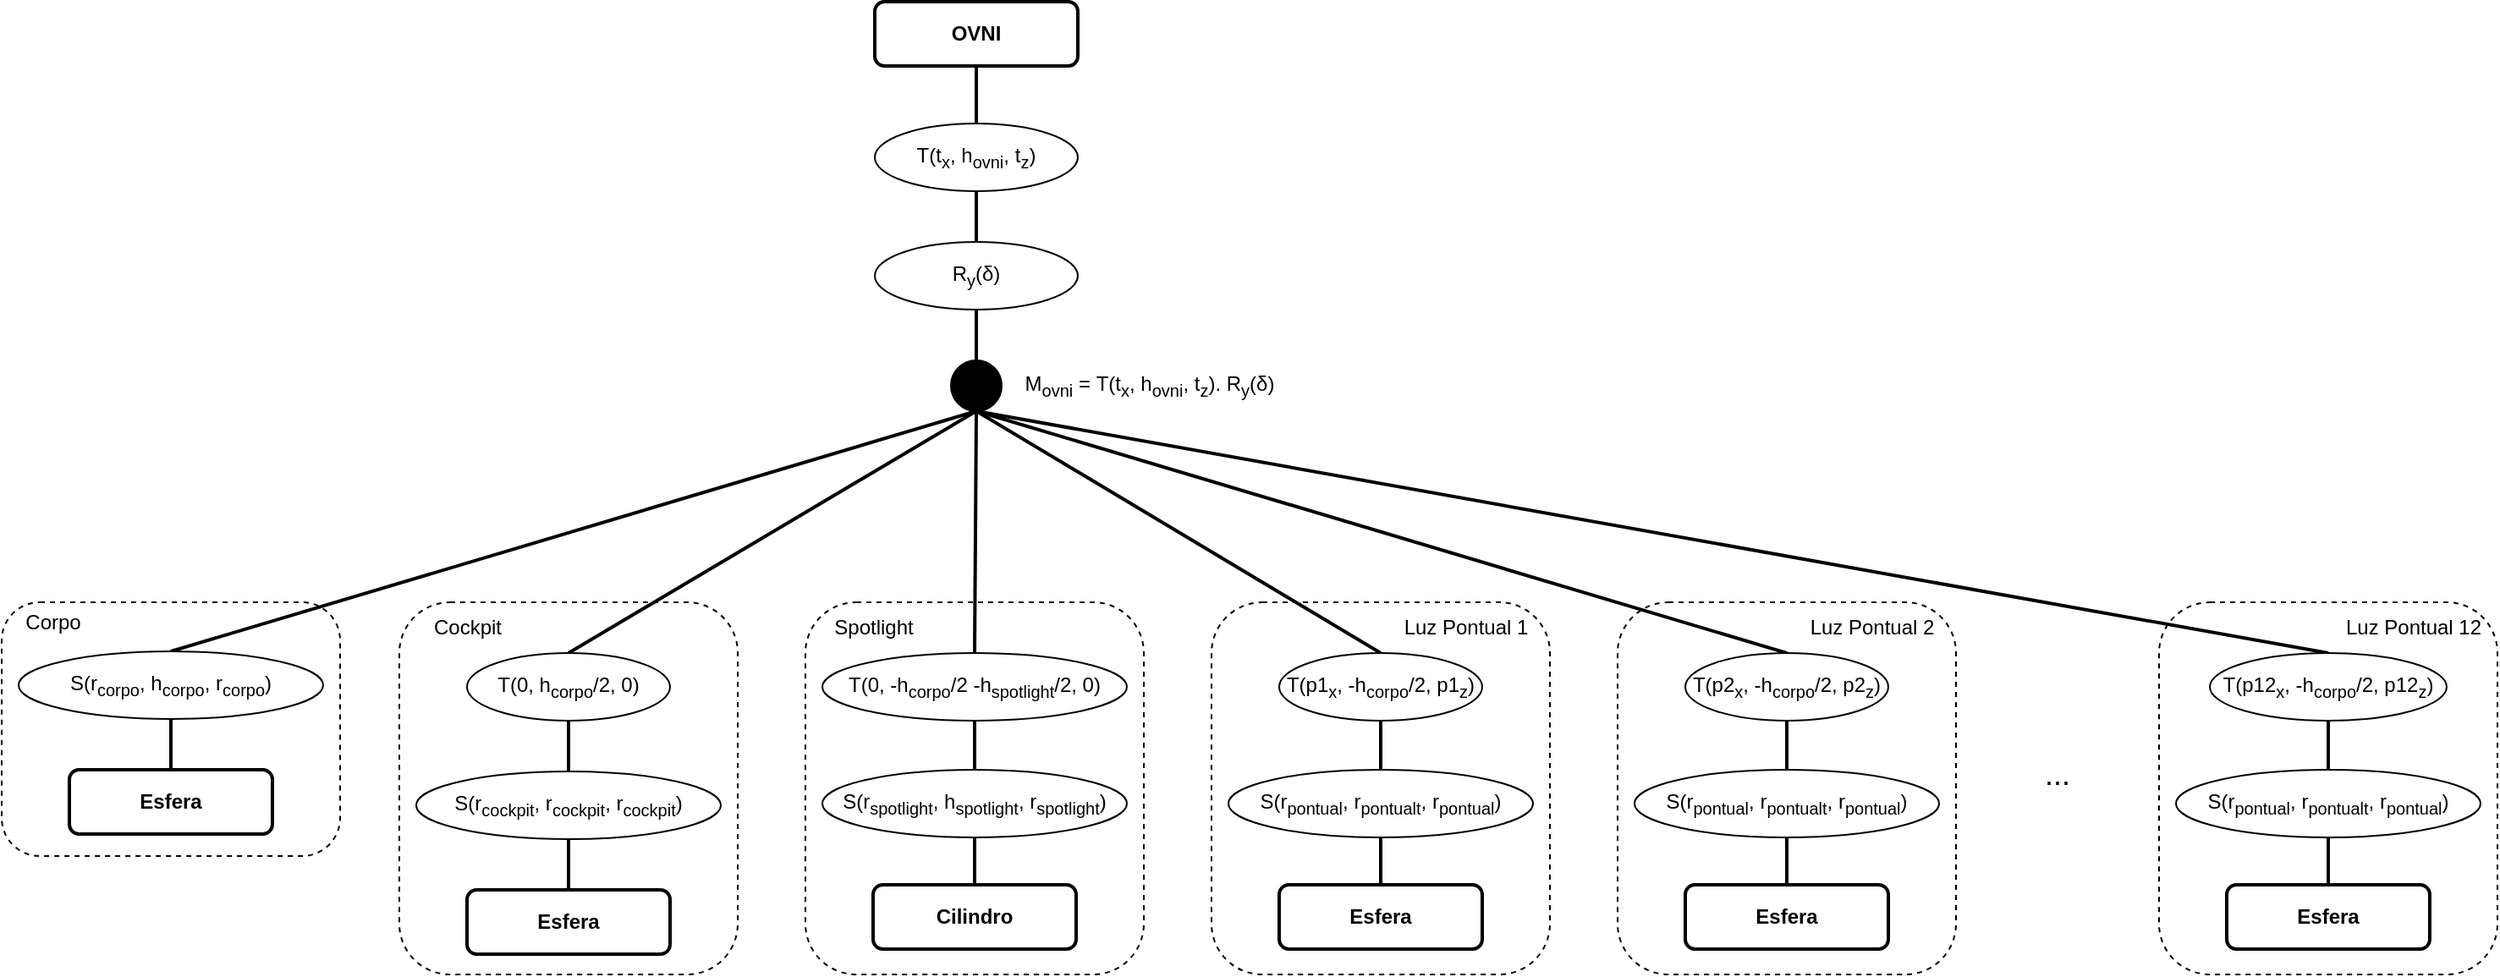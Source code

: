 <mxfile version="21.2.9" type="device">
  <diagram name="Página-1" id="EP1ih3ZwZTv_-YGRXuOE">
    <mxGraphModel dx="1963" dy="690" grid="1" gridSize="10" guides="1" tooltips="1" connect="1" arrows="1" fold="1" page="1" pageScale="1" pageWidth="827" pageHeight="1169" math="0" shadow="0">
      <root>
        <mxCell id="0" />
        <mxCell id="1" parent="0" />
        <mxCell id="0jbL76hVmIkoernHE8K5-29" value="" style="rounded=1;whiteSpace=wrap;html=1;fillColor=none;dashed=1;" vertex="1" parent="1">
          <mxGeometry x="-1" y="523" width="200" height="220" as="geometry" />
        </mxCell>
        <mxCell id="0jbL76hVmIkoernHE8K5-23" value="" style="rounded=1;whiteSpace=wrap;html=1;fillColor=none;dashed=1;" vertex="1" parent="1">
          <mxGeometry x="-236" y="523" width="200" height="150" as="geometry" />
        </mxCell>
        <mxCell id="0jbL76hVmIkoernHE8K5-9" style="edgeStyle=orthogonalEdgeStyle;rounded=0;orthogonalLoop=1;jettySize=auto;html=1;exitX=0.5;exitY=1;exitDx=0;exitDy=0;entryX=0.5;entryY=0;entryDx=0;entryDy=0;endArrow=none;endFill=0;strokeWidth=2;" edge="1" parent="1" source="0jbL76hVmIkoernHE8K5-51" target="0jbL76hVmIkoernHE8K5-8">
          <mxGeometry relative="1" as="geometry" />
        </mxCell>
        <mxCell id="0jbL76hVmIkoernHE8K5-53" style="edgeStyle=orthogonalEdgeStyle;rounded=0;orthogonalLoop=1;jettySize=auto;html=1;exitX=0.5;exitY=1;exitDx=0;exitDy=0;entryX=0.5;entryY=0;entryDx=0;entryDy=0;strokeWidth=2;endArrow=none;endFill=0;" edge="1" parent="1" source="0jbL76hVmIkoernHE8K5-3" target="0jbL76hVmIkoernHE8K5-51">
          <mxGeometry relative="1" as="geometry" />
        </mxCell>
        <mxCell id="0jbL76hVmIkoernHE8K5-3" value="&lt;b&gt;OVNI&lt;/b&gt;" style="rounded=1;whiteSpace=wrap;html=1;strokeWidth=2;" vertex="1" parent="1">
          <mxGeometry x="280" y="168" width="120" height="38" as="geometry" />
        </mxCell>
        <mxCell id="0jbL76hVmIkoernHE8K5-11" style="edgeStyle=orthogonalEdgeStyle;rounded=0;orthogonalLoop=1;jettySize=auto;html=1;exitX=0.5;exitY=1;exitDx=0;exitDy=0;entryX=0.5;entryY=0;entryDx=0;entryDy=0;strokeColor=default;endArrow=none;endFill=0;strokeWidth=2;" edge="1" parent="1" source="0jbL76hVmIkoernHE8K5-8" target="0jbL76hVmIkoernHE8K5-10">
          <mxGeometry relative="1" as="geometry" />
        </mxCell>
        <mxCell id="0jbL76hVmIkoernHE8K5-8" value="R&lt;sub&gt;y&lt;/sub&gt;(δ)" style="ellipse;whiteSpace=wrap;html=1;" vertex="1" parent="1">
          <mxGeometry x="280" y="310" width="120" height="40" as="geometry" />
        </mxCell>
        <mxCell id="0jbL76hVmIkoernHE8K5-26" style="rounded=0;orthogonalLoop=1;jettySize=auto;html=1;exitX=0.5;exitY=1;exitDx=0;exitDy=0;entryX=0.5;entryY=0;entryDx=0;entryDy=0;endArrow=none;endFill=0;strokeWidth=2;" edge="1" parent="1" source="0jbL76hVmIkoernHE8K5-10" target="0jbL76hVmIkoernHE8K5-21">
          <mxGeometry relative="1" as="geometry" />
        </mxCell>
        <mxCell id="0jbL76hVmIkoernHE8K5-32" style="rounded=0;orthogonalLoop=1;jettySize=auto;html=1;exitX=0.5;exitY=1;exitDx=0;exitDy=0;entryX=0.5;entryY=0;entryDx=0;entryDy=0;endArrow=none;endFill=0;strokeWidth=2;" edge="1" parent="1" source="0jbL76hVmIkoernHE8K5-10" target="0jbL76hVmIkoernHE8K5-20">
          <mxGeometry relative="1" as="geometry" />
        </mxCell>
        <mxCell id="0jbL76hVmIkoernHE8K5-48" style="rounded=0;orthogonalLoop=1;jettySize=auto;html=1;exitX=0.5;exitY=1;exitDx=0;exitDy=0;entryX=0.5;entryY=0;entryDx=0;entryDy=0;endArrow=none;endFill=0;strokeWidth=2;" edge="1" parent="1" source="0jbL76hVmIkoernHE8K5-10" target="0jbL76hVmIkoernHE8K5-39">
          <mxGeometry relative="1" as="geometry" />
        </mxCell>
        <mxCell id="0jbL76hVmIkoernHE8K5-50" style="rounded=0;orthogonalLoop=1;jettySize=auto;html=1;exitX=0.5;exitY=1;exitDx=0;exitDy=0;entryX=0.5;entryY=0;entryDx=0;entryDy=0;strokeWidth=2;endArrow=none;endFill=0;" edge="1" parent="1" source="0jbL76hVmIkoernHE8K5-10" target="0jbL76hVmIkoernHE8K5-46">
          <mxGeometry relative="1" as="geometry" />
        </mxCell>
        <mxCell id="0jbL76hVmIkoernHE8K5-80" style="rounded=0;orthogonalLoop=1;jettySize=auto;html=1;exitX=0.5;exitY=1;exitDx=0;exitDy=0;entryX=0.5;entryY=0;entryDx=0;entryDy=0;strokeWidth=2;endArrow=none;endFill=0;" edge="1" parent="1" source="0jbL76hVmIkoernHE8K5-10" target="0jbL76hVmIkoernHE8K5-59">
          <mxGeometry relative="1" as="geometry" />
        </mxCell>
        <mxCell id="0jbL76hVmIkoernHE8K5-81" style="rounded=0;orthogonalLoop=1;jettySize=auto;html=1;exitX=0.5;exitY=1;exitDx=0;exitDy=0;entryX=0.5;entryY=0;entryDx=0;entryDy=0;strokeWidth=2;endArrow=none;endFill=0;" edge="1" parent="1" source="0jbL76hVmIkoernHE8K5-10" target="0jbL76hVmIkoernHE8K5-73">
          <mxGeometry relative="1" as="geometry" />
        </mxCell>
        <mxCell id="0jbL76hVmIkoernHE8K5-10" value="" style="ellipse;whiteSpace=wrap;html=1;aspect=fixed;fillColor=#000000;" vertex="1" parent="1">
          <mxGeometry x="325" y="380" width="30" height="30" as="geometry" />
        </mxCell>
        <mxCell id="0jbL76hVmIkoernHE8K5-14" value="M&lt;sub&gt;ovni&lt;/sub&gt;&amp;nbsp;=&amp;nbsp;T(t&lt;sub style=&quot;border-color: var(--border-color);&quot;&gt;x&lt;/sub&gt;, h&lt;sub style=&quot;border-color: var(--border-color);&quot;&gt;ovni&lt;/sub&gt;, t&lt;sub style=&quot;border-color: var(--border-color);&quot;&gt;z&lt;/sub&gt;). R&lt;sub&gt;y&lt;/sub&gt;(δ)" style="text;html=1;strokeColor=none;fillColor=none;align=center;verticalAlign=middle;whiteSpace=wrap;rounded=0;" vertex="1" parent="1">
          <mxGeometry x="365" y="380" width="155" height="30" as="geometry" />
        </mxCell>
        <mxCell id="0jbL76hVmIkoernHE8K5-15" value="&lt;b&gt;Esfera&lt;/b&gt;" style="rounded=1;whiteSpace=wrap;html=1;strokeWidth=2;" vertex="1" parent="1">
          <mxGeometry x="39" y="693" width="120" height="38" as="geometry" />
        </mxCell>
        <mxCell id="0jbL76hVmIkoernHE8K5-27" style="edgeStyle=orthogonalEdgeStyle;rounded=0;orthogonalLoop=1;jettySize=auto;html=1;exitX=0.5;exitY=1;exitDx=0;exitDy=0;entryX=0.5;entryY=0;entryDx=0;entryDy=0;strokeWidth=2;endArrow=none;endFill=0;" edge="1" parent="1" source="0jbL76hVmIkoernHE8K5-16" target="0jbL76hVmIkoernHE8K5-15">
          <mxGeometry relative="1" as="geometry" />
        </mxCell>
        <mxCell id="0jbL76hVmIkoernHE8K5-16" value="S(r&lt;sub&gt;cockpit&lt;/sub&gt;, r&lt;sub style=&quot;border-color: var(--border-color);&quot;&gt;cockpit&lt;/sub&gt;&lt;span style=&quot;border-color: var(--border-color);&quot;&gt;, r&lt;/span&gt;&lt;sub style=&quot;border-color: var(--border-color);&quot;&gt;cockpit&lt;/sub&gt;)" style="ellipse;whiteSpace=wrap;html=1;" vertex="1" parent="1">
          <mxGeometry x="9" y="623" width="180" height="40" as="geometry" />
        </mxCell>
        <mxCell id="0jbL76hVmIkoernHE8K5-17" value="&lt;b&gt;Esfera&lt;/b&gt;" style="rounded=1;whiteSpace=wrap;html=1;strokeWidth=2;" vertex="1" parent="1">
          <mxGeometry x="-196" y="622" width="120" height="38" as="geometry" />
        </mxCell>
        <mxCell id="0jbL76hVmIkoernHE8K5-28" style="edgeStyle=orthogonalEdgeStyle;rounded=0;orthogonalLoop=1;jettySize=auto;html=1;exitX=0.5;exitY=1;exitDx=0;exitDy=0;entryX=0.5;entryY=0;entryDx=0;entryDy=0;strokeWidth=2;endArrow=none;endFill=0;" edge="1" parent="1" source="0jbL76hVmIkoernHE8K5-20" target="0jbL76hVmIkoernHE8K5-16">
          <mxGeometry relative="1" as="geometry" />
        </mxCell>
        <mxCell id="0jbL76hVmIkoernHE8K5-20" value="T(0, h&lt;sub&gt;corpo&lt;/sub&gt;/2, 0)" style="ellipse;whiteSpace=wrap;html=1;" vertex="1" parent="1">
          <mxGeometry x="39" y="553" width="120" height="40" as="geometry" />
        </mxCell>
        <mxCell id="0jbL76hVmIkoernHE8K5-25" style="edgeStyle=orthogonalEdgeStyle;rounded=0;orthogonalLoop=1;jettySize=auto;html=1;exitX=0.5;exitY=1;exitDx=0;exitDy=0;entryX=0.5;entryY=0;entryDx=0;entryDy=0;endArrow=none;endFill=0;strokeWidth=2;" edge="1" parent="1" source="0jbL76hVmIkoernHE8K5-21" target="0jbL76hVmIkoernHE8K5-17">
          <mxGeometry relative="1" as="geometry" />
        </mxCell>
        <mxCell id="0jbL76hVmIkoernHE8K5-21" value="S(r&lt;sub&gt;corpo&lt;/sub&gt;, h&lt;sub style=&quot;border-color: var(--border-color);&quot;&gt;corpo&lt;/sub&gt;&lt;span style=&quot;border-color: var(--border-color);&quot;&gt;, r&lt;/span&gt;&lt;sub style=&quot;border-color: var(--border-color);&quot;&gt;corpo&lt;/sub&gt;)" style="ellipse;whiteSpace=wrap;html=1;" vertex="1" parent="1">
          <mxGeometry x="-226" y="552" width="180" height="40" as="geometry" />
        </mxCell>
        <mxCell id="0jbL76hVmIkoernHE8K5-24" value="Corpo" style="text;html=1;align=center;verticalAlign=middle;resizable=0;points=[];autosize=1;strokeColor=none;fillColor=none;" vertex="1" parent="1">
          <mxGeometry x="-236" y="520" width="60" height="30" as="geometry" />
        </mxCell>
        <mxCell id="0jbL76hVmIkoernHE8K5-30" value="Cockpit" style="text;html=1;align=center;verticalAlign=middle;resizable=0;points=[];autosize=1;strokeColor=none;fillColor=none;" vertex="1" parent="1">
          <mxGeometry x="9" y="523" width="60" height="30" as="geometry" />
        </mxCell>
        <mxCell id="0jbL76hVmIkoernHE8K5-34" value="" style="rounded=1;whiteSpace=wrap;html=1;fillColor=none;dashed=1;" vertex="1" parent="1">
          <mxGeometry x="239" y="523" width="200" height="220" as="geometry" />
        </mxCell>
        <mxCell id="0jbL76hVmIkoernHE8K5-35" value="&lt;b&gt;Cilindro&lt;/b&gt;" style="rounded=1;whiteSpace=wrap;html=1;strokeWidth=2;" vertex="1" parent="1">
          <mxGeometry x="279" y="690" width="120" height="38" as="geometry" />
        </mxCell>
        <mxCell id="0jbL76hVmIkoernHE8K5-36" style="edgeStyle=orthogonalEdgeStyle;rounded=0;orthogonalLoop=1;jettySize=auto;html=1;exitX=0.5;exitY=1;exitDx=0;exitDy=0;entryX=0.5;entryY=0;entryDx=0;entryDy=0;strokeWidth=2;endArrow=none;endFill=0;" edge="1" parent="1" source="0jbL76hVmIkoernHE8K5-37" target="0jbL76hVmIkoernHE8K5-35">
          <mxGeometry relative="1" as="geometry" />
        </mxCell>
        <mxCell id="0jbL76hVmIkoernHE8K5-37" value="S(r&lt;sub&gt;spotlight&lt;/sub&gt;, h&lt;sub style=&quot;border-color: var(--border-color);&quot;&gt;spotlight&lt;/sub&gt;&lt;span style=&quot;border-color: var(--border-color);&quot;&gt;, &lt;/span&gt;&lt;span style=&quot;border-color: var(--border-color);&quot;&gt;r&lt;/span&gt;&lt;sub style=&quot;border-color: var(--border-color);&quot;&gt;spotlight&lt;/sub&gt;)" style="ellipse;whiteSpace=wrap;html=1;" vertex="1" parent="1">
          <mxGeometry x="249" y="622" width="180" height="40" as="geometry" />
        </mxCell>
        <mxCell id="0jbL76hVmIkoernHE8K5-38" style="edgeStyle=orthogonalEdgeStyle;rounded=0;orthogonalLoop=1;jettySize=auto;html=1;exitX=0.5;exitY=1;exitDx=0;exitDy=0;entryX=0.5;entryY=0;entryDx=0;entryDy=0;strokeWidth=2;endArrow=none;endFill=0;" edge="1" parent="1" source="0jbL76hVmIkoernHE8K5-39" target="0jbL76hVmIkoernHE8K5-37">
          <mxGeometry relative="1" as="geometry" />
        </mxCell>
        <mxCell id="0jbL76hVmIkoernHE8K5-39" value="T(0, -h&lt;sub&gt;corpo&lt;/sub&gt;/2 -h&lt;sub&gt;spotlight&lt;/sub&gt;/2,&amp;nbsp;0)" style="ellipse;whiteSpace=wrap;html=1;" vertex="1" parent="1">
          <mxGeometry x="249" y="553" width="180" height="40" as="geometry" />
        </mxCell>
        <mxCell id="0jbL76hVmIkoernHE8K5-40" value="Spotlight" style="text;html=1;align=center;verticalAlign=middle;resizable=0;points=[];autosize=1;strokeColor=none;fillColor=none;" vertex="1" parent="1">
          <mxGeometry x="244" y="523" width="70" height="30" as="geometry" />
        </mxCell>
        <mxCell id="0jbL76hVmIkoernHE8K5-41" value="" style="rounded=1;whiteSpace=wrap;html=1;fillColor=none;dashed=1;" vertex="1" parent="1">
          <mxGeometry x="479" y="523" width="200" height="220" as="geometry" />
        </mxCell>
        <mxCell id="0jbL76hVmIkoernHE8K5-42" value="&lt;b&gt;Esfera&lt;/b&gt;" style="rounded=1;whiteSpace=wrap;html=1;strokeWidth=2;" vertex="1" parent="1">
          <mxGeometry x="519" y="690" width="120" height="38" as="geometry" />
        </mxCell>
        <mxCell id="0jbL76hVmIkoernHE8K5-43" style="edgeStyle=orthogonalEdgeStyle;rounded=0;orthogonalLoop=1;jettySize=auto;html=1;exitX=0.5;exitY=1;exitDx=0;exitDy=0;entryX=0.5;entryY=0;entryDx=0;entryDy=0;strokeWidth=2;endArrow=none;endFill=0;" edge="1" parent="1" source="0jbL76hVmIkoernHE8K5-44" target="0jbL76hVmIkoernHE8K5-42">
          <mxGeometry relative="1" as="geometry" />
        </mxCell>
        <mxCell id="0jbL76hVmIkoernHE8K5-44" value="S(r&lt;sub&gt;pontual&lt;/sub&gt;, r&lt;sub style=&quot;border-color: var(--border-color);&quot;&gt;pontualt&lt;/sub&gt;&lt;span style=&quot;border-color: var(--border-color);&quot;&gt;, r&lt;/span&gt;&lt;sub style=&quot;border-color: var(--border-color);&quot;&gt;pontual&lt;/sub&gt;)" style="ellipse;whiteSpace=wrap;html=1;" vertex="1" parent="1">
          <mxGeometry x="489" y="622" width="180" height="40" as="geometry" />
        </mxCell>
        <mxCell id="0jbL76hVmIkoernHE8K5-45" style="edgeStyle=orthogonalEdgeStyle;rounded=0;orthogonalLoop=1;jettySize=auto;html=1;exitX=0.5;exitY=1;exitDx=0;exitDy=0;entryX=0.5;entryY=0;entryDx=0;entryDy=0;strokeWidth=2;endArrow=none;endFill=0;" edge="1" parent="1" source="0jbL76hVmIkoernHE8K5-46" target="0jbL76hVmIkoernHE8K5-44">
          <mxGeometry relative="1" as="geometry" />
        </mxCell>
        <mxCell id="0jbL76hVmIkoernHE8K5-46" value="T(p1&lt;sub&gt;x&lt;/sub&gt;, -h&lt;sub&gt;corpo&lt;/sub&gt;/2, p1&lt;sub&gt;z&lt;/sub&gt;)" style="ellipse;whiteSpace=wrap;html=1;" vertex="1" parent="1">
          <mxGeometry x="519" y="553" width="120" height="40" as="geometry" />
        </mxCell>
        <mxCell id="0jbL76hVmIkoernHE8K5-47" value="Luz Pontual 1" style="text;html=1;align=center;verticalAlign=middle;resizable=0;points=[];autosize=1;strokeColor=none;fillColor=none;" vertex="1" parent="1">
          <mxGeometry x="579" y="523" width="100" height="30" as="geometry" />
        </mxCell>
        <mxCell id="0jbL76hVmIkoernHE8K5-51" value="T(t&lt;sub&gt;x&lt;/sub&gt;, h&lt;sub&gt;ovni&lt;/sub&gt;, t&lt;sub&gt;z&lt;/sub&gt;)" style="ellipse;whiteSpace=wrap;html=1;" vertex="1" parent="1">
          <mxGeometry x="280" y="240" width="120" height="40" as="geometry" />
        </mxCell>
        <mxCell id="0jbL76hVmIkoernHE8K5-54" value="" style="rounded=1;whiteSpace=wrap;html=1;fillColor=none;dashed=1;" vertex="1" parent="1">
          <mxGeometry x="719" y="523" width="200" height="220" as="geometry" />
        </mxCell>
        <mxCell id="0jbL76hVmIkoernHE8K5-55" value="&lt;b&gt;Esfera&lt;/b&gt;" style="rounded=1;whiteSpace=wrap;html=1;strokeWidth=2;" vertex="1" parent="1">
          <mxGeometry x="759" y="690" width="120" height="38" as="geometry" />
        </mxCell>
        <mxCell id="0jbL76hVmIkoernHE8K5-56" style="edgeStyle=orthogonalEdgeStyle;rounded=0;orthogonalLoop=1;jettySize=auto;html=1;exitX=0.5;exitY=1;exitDx=0;exitDy=0;entryX=0.5;entryY=0;entryDx=0;entryDy=0;strokeWidth=2;endArrow=none;endFill=0;" edge="1" parent="1" source="0jbL76hVmIkoernHE8K5-57" target="0jbL76hVmIkoernHE8K5-55">
          <mxGeometry relative="1" as="geometry" />
        </mxCell>
        <mxCell id="0jbL76hVmIkoernHE8K5-57" value="S(r&lt;sub&gt;pontual&lt;/sub&gt;, r&lt;sub style=&quot;border-color: var(--border-color);&quot;&gt;pontualt&lt;/sub&gt;&lt;span style=&quot;border-color: var(--border-color);&quot;&gt;, r&lt;/span&gt;&lt;sub style=&quot;border-color: var(--border-color);&quot;&gt;pontual&lt;/sub&gt;)" style="ellipse;whiteSpace=wrap;html=1;" vertex="1" parent="1">
          <mxGeometry x="729" y="622" width="180" height="40" as="geometry" />
        </mxCell>
        <mxCell id="0jbL76hVmIkoernHE8K5-58" style="edgeStyle=orthogonalEdgeStyle;rounded=0;orthogonalLoop=1;jettySize=auto;html=1;exitX=0.5;exitY=1;exitDx=0;exitDy=0;entryX=0.5;entryY=0;entryDx=0;entryDy=0;strokeWidth=2;endArrow=none;endFill=0;" edge="1" parent="1" source="0jbL76hVmIkoernHE8K5-59" target="0jbL76hVmIkoernHE8K5-57">
          <mxGeometry relative="1" as="geometry" />
        </mxCell>
        <mxCell id="0jbL76hVmIkoernHE8K5-59" value="T(p2&lt;sub&gt;x&lt;/sub&gt;, -h&lt;sub&gt;corpo&lt;/sub&gt;/2, p2&lt;sub&gt;z&lt;/sub&gt;)" style="ellipse;whiteSpace=wrap;html=1;" vertex="1" parent="1">
          <mxGeometry x="759" y="553" width="120" height="40" as="geometry" />
        </mxCell>
        <mxCell id="0jbL76hVmIkoernHE8K5-60" value="Luz Pontual 2" style="text;html=1;align=center;verticalAlign=middle;resizable=0;points=[];autosize=1;strokeColor=none;fillColor=none;" vertex="1" parent="1">
          <mxGeometry x="819" y="523" width="100" height="30" as="geometry" />
        </mxCell>
        <mxCell id="0jbL76hVmIkoernHE8K5-68" value="" style="rounded=1;whiteSpace=wrap;html=1;fillColor=none;dashed=1;" vertex="1" parent="1">
          <mxGeometry x="1039" y="523" width="200" height="220" as="geometry" />
        </mxCell>
        <mxCell id="0jbL76hVmIkoernHE8K5-69" value="&lt;b&gt;Esfera&lt;/b&gt;" style="rounded=1;whiteSpace=wrap;html=1;strokeWidth=2;" vertex="1" parent="1">
          <mxGeometry x="1079" y="690" width="120" height="38" as="geometry" />
        </mxCell>
        <mxCell id="0jbL76hVmIkoernHE8K5-70" style="edgeStyle=orthogonalEdgeStyle;rounded=0;orthogonalLoop=1;jettySize=auto;html=1;exitX=0.5;exitY=1;exitDx=0;exitDy=0;entryX=0.5;entryY=0;entryDx=0;entryDy=0;strokeWidth=2;endArrow=none;endFill=0;" edge="1" parent="1" source="0jbL76hVmIkoernHE8K5-71" target="0jbL76hVmIkoernHE8K5-69">
          <mxGeometry relative="1" as="geometry" />
        </mxCell>
        <mxCell id="0jbL76hVmIkoernHE8K5-71" value="S(r&lt;sub&gt;pontual&lt;/sub&gt;, r&lt;sub style=&quot;border-color: var(--border-color);&quot;&gt;pontualt&lt;/sub&gt;&lt;span style=&quot;border-color: var(--border-color);&quot;&gt;, r&lt;/span&gt;&lt;sub style=&quot;border-color: var(--border-color);&quot;&gt;pontual&lt;/sub&gt;)" style="ellipse;whiteSpace=wrap;html=1;" vertex="1" parent="1">
          <mxGeometry x="1049" y="622" width="180" height="40" as="geometry" />
        </mxCell>
        <mxCell id="0jbL76hVmIkoernHE8K5-72" style="edgeStyle=orthogonalEdgeStyle;rounded=0;orthogonalLoop=1;jettySize=auto;html=1;exitX=0.5;exitY=1;exitDx=0;exitDy=0;entryX=0.5;entryY=0;entryDx=0;entryDy=0;strokeWidth=2;endArrow=none;endFill=0;" edge="1" parent="1" source="0jbL76hVmIkoernHE8K5-73" target="0jbL76hVmIkoernHE8K5-71">
          <mxGeometry relative="1" as="geometry" />
        </mxCell>
        <mxCell id="0jbL76hVmIkoernHE8K5-73" value="T(p12&lt;sub&gt;x&lt;/sub&gt;, -h&lt;sub&gt;corpo&lt;/sub&gt;/2, p12&lt;sub&gt;z&lt;/sub&gt;)" style="ellipse;whiteSpace=wrap;html=1;" vertex="1" parent="1">
          <mxGeometry x="1069" y="553" width="140" height="40" as="geometry" />
        </mxCell>
        <mxCell id="0jbL76hVmIkoernHE8K5-74" value="Luz Pontual 12" style="text;html=1;align=center;verticalAlign=middle;resizable=0;points=[];autosize=1;strokeColor=none;fillColor=none;" vertex="1" parent="1">
          <mxGeometry x="1139" y="523" width="100" height="30" as="geometry" />
        </mxCell>
        <mxCell id="0jbL76hVmIkoernHE8K5-79" value="&lt;font style=&quot;font-size: 18px;&quot;&gt;...&lt;/font&gt;" style="text;html=1;strokeColor=none;fillColor=none;align=center;verticalAlign=middle;whiteSpace=wrap;rounded=0;" vertex="1" parent="1">
          <mxGeometry x="959" y="610" width="40" height="30" as="geometry" />
        </mxCell>
      </root>
    </mxGraphModel>
  </diagram>
</mxfile>
